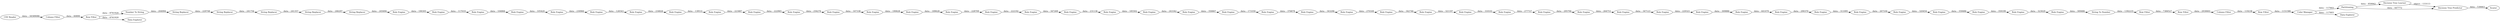 digraph {
	"-2056130516210161562_81" [label="Decision Tree Learner"]
	"-2056130516210161562_12" [label="Row Filter"]
	"-2056130516210161562_37" [label="Rule Engine"]
	"-2056130516210161562_72" [label="String To Number"]
	"-2056130516210161562_38" [label="Rule Engine"]
	"-2056130516210161562_19" [label="String Replacer"]
	"-2056130516210161562_28" [label="Rule Engine"]
	"-2056130516210161562_31" [label="Rule Engine"]
	"-2056130516210161562_34" [label="Rule Engine"]
	"-2056130516210161562_47" [label="Rule Engine"]
	"-2056130516210161562_50" [label="Rule Engine"]
	"-2056130516210161562_75" [label="Row Filter"]
	"-2056130516210161562_64" [label="Rule Engine"]
	"-2056130516210161562_41" [label="Rule Engine"]
	"-2056130516210161562_59" [label="Rule Engine"]
	"-2056130516210161562_45" [label="Rule Engine"]
	"-2056130516210161562_61" [label="Rule Engine"]
	"-2056130516210161562_57" [label="Rule Engine"]
	"-2056130516210161562_63" [label="Rule Engine"]
	"-2056130516210161562_16" [label="Number To String"]
	"-2056130516210161562_68" [label="Rule Engine"]
	"-2056130516210161562_51" [label="Rule Engine"]
	"-2056130516210161562_71" [label="Rule Engine"]
	"-2056130516210161562_17" [label="String Replacer"]
	"-2056130516210161562_83" [label=Scorer]
	"-2056130516210161562_52" [label="Rule Engine"]
	"-2056130516210161562_20" [label="String Replacer"]
	"-2056130516210161562_62" [label="Rule Engine"]
	"-2056130516210161562_27" [label="CSV Reader"]
	"-2056130516210161562_49" [label="Rule Engine"]
	"-2056130516210161562_36" [label="Rule Engine"]
	"-2056130516210161562_53" [label="Rule Engine"]
	"-2056130516210161562_30" [label="Rule Engine"]
	"-2056130516210161562_40" [label="Rule Engine"]
	"-2056130516210161562_66" [label="Rule Engine"]
	"-2056130516210161562_65" [label="Rule Engine"]
	"-2056130516210161562_69" [label="Rule Engine"]
	"-2056130516210161562_23" [label="Color Manager"]
	"-2056130516210161562_43" [label="Rule Engine"]
	"-2056130516210161562_79" [label="Row Filter"]
	"-2056130516210161562_77" [label="Row Filter"]
	"-2056130516210161562_80" [label=Partitioning]
	"-2056130516210161562_15" [label="Data Explorer"]
	"-2056130516210161562_33" [label="Rule Engine"]
	"-2056130516210161562_48" [label="Rule Engine"]
	"-2056130516210161562_13" [label="Column Filter"]
	"-2056130516210161562_54" [label="Rule Engine"]
	"-2056130516210161562_58" [label="Rule Engine"]
	"-2056130516210161562_32" [label="Rule Engine"]
	"-2056130516210161562_44" [label="Rule Engine"]
	"-2056130516210161562_46" [label="Rule Engine"]
	"-2056130516210161562_78" [label="Column Filter"]
	"-2056130516210161562_73" [label="Data Explorer"]
	"-2056130516210161562_56" [label="Rule Engine"]
	"-2056130516210161562_21" [label="String Replacer"]
	"-2056130516210161562_67" [label="Rule Engine"]
	"-2056130516210161562_70" [label="Rule Engine"]
	"-2056130516210161562_82" [label="Decision Tree Predictor"]
	"-2056130516210161562_55" [label="Rule Engine"]
	"-2056130516210161562_42" [label="Rule Engine"]
	"-2056130516210161562_18" [label="String Replacer"]
	"-2056130516210161562_60" [label="Rule Engine"]
	"-2056130516210161562_35" [label="Rule Engine"]
	"-2056130516210161562_39" [label="Rule Engine"]
	"-2056130516210161562_17" -> "-2056130516210161562_18" [label="data: : 229748"]
	"-2056130516210161562_23" -> "-2056130516210161562_80" [label="data: : 117603"]
	"-2056130516210161562_67" -> "-2056130516210161562_68" [label="data: : 320454"]
	"-2056130516210161562_27" -> "-2056130516210161562_13" [label="data: : 34589086"]
	"-2056130516210161562_70" -> "-2056130516210161562_71" [label="data: : 323029"]
	"-2056130516210161562_12" -> "-2056130516210161562_16" [label="data: : 8761920"]
	"-2056130516210161562_20" -> "-2056130516210161562_21" [label="data: : 246297"]
	"-2056130516210161562_61" -> "-2056130516210161562_62" [label="data: : 229321"]
	"-2056130516210161562_72" -> "-2056130516210161562_75" [label="data: : 1392235"]
	"-2056130516210161562_65" -> "-2056130516210161562_66" [label="data: : 311095"]
	"-2056130516210161562_77" -> "-2056130516210161562_78" [label="data: : 2930601"]
	"-2056130516210161562_39" -> "-2056130516210161562_40" [label="data: : 256276"]
	"-2056130516210161562_30" -> "-2056130516210161562_31" [label="data: : 117019"]
	"-2056130516210161562_57" -> "-2056130516210161562_56" [label="data: : 310101"]
	"-2056130516210161562_23" -> "-2056130516210161562_73" [label="data: : 117603"]
	"-2056130516210161562_51" -> "-2056130516210161562_52" [label="data: : 376878"]
	"-2056130516210161562_59" -> "-2056130516210161562_60" [label="data: : 264753"]
	"-2056130516210161562_63" -> "-2056130516210161562_64" [label="data: : 441070"]
	"-2056130516210161562_81" -> "-2056130516210161562_82" [label="object: : 133113"]
	"-2056130516210161562_55" -> "-2056130516210161562_57" [label="data: : 321197"]
	"-2056130516210161562_16" -> "-2056130516210161562_17" [label="data: : 204994"]
	"-2056130516210161562_80" -> "-2056130516210161562_81" [label="data: : 859942"]
	"-2056130516210161562_48" -> "-2056130516210161562_50" [label="data: : 243342"]
	"-2056130516210161562_31" -> "-2056130516210161562_32" [label="data: : 104866"]
	"-2056130516210161562_58" -> "-2056130516210161562_59" [label="data: : 295794"]
	"-2056130516210161562_33" -> "-2056130516210161562_35" [label="data: : 126543"]
	"-2056130516210161562_75" -> "-2056130516210161562_77" [label="data: : 7384527"]
	"-2056130516210161562_46" -> "-2056130516210161562_47" [label="data: : 231136"]
	"-2056130516210161562_21" -> "-2056130516210161562_28" [label="data: : 245694"]
	"-2056130516210161562_12" -> "-2056130516210161562_15" [label="data: : 8761920"]
	"-2056130516210161562_43" -> "-2056130516210161562_44" [label="data: : 228709"]
	"-2056130516210161562_78" -> "-2056130516210161562_79" [label="data: : 119238"]
	"-2056130516210161562_38" -> "-2056130516210161562_39" [label="data: : 222965"]
	"-2056130516210161562_69" -> "-2056130516210161562_70" [label="data: : 359199"]
	"-2056130516210161562_44" -> "-2056130516210161562_45" [label="data: : 222192"]
	"-2056130516210161562_80" -> "-2056130516210161562_82" [label="data: : 447772"]
	"-2056130516210161562_52" -> "-2056130516210161562_53" [label="data: : 343296"]
	"-2056130516210161562_82" -> "-2056130516210161562_83" [label="data: : 538463"]
	"-2056130516210161562_49" -> "-2056130516210161562_51" [label="data: : 173359"]
	"-2056130516210161562_71" -> "-2056130516210161562_72" [label="data: : 309486"]
	"-2056130516210161562_36" -> "-2056130516210161562_37" [label="data: : 139531"]
	"-2056130516210161562_50" -> "-2056130516210161562_49" [label="data: : 350667"]
	"-2056130516210161562_64" -> "-2056130516210161562_65" [label="data: : 290370"]
	"-2056130516210161562_45" -> "-2056130516210161562_46" [label="data: : 347269"]
	"-2056130516210161562_37" -> "-2056130516210161562_38" [label="data: : 223487"]
	"-2056130516210161562_35" -> "-2056130516210161562_36" [label="data: : 234826"]
	"-2056130516210161562_56" -> "-2056130516210161562_58" [label="data: : 277727"]
	"-2056130516210161562_19" -> "-2056130516210161562_20" [label="data: : 241357"]
	"-2056130516210161562_53" -> "-2056130516210161562_54" [label="data: : 270169"]
	"-2056130516210161562_54" -> "-2056130516210161562_55" [label="data: : 342746"]
	"-2056130516210161562_34" -> "-2056130516210161562_33" [label="data: : 230960"]
	"-2056130516210161562_32" -> "-2056130516210161562_34" [label="data: : 105420"]
	"-2056130516210161562_66" -> "-2056130516210161562_67" [label="data: : 267104"]
	"-2056130516210161562_28" -> "-2056130516210161562_30" [label="data: : 190305"]
	"-2056130516210161562_68" -> "-2056130516210161562_69" [label="data: : 359486"]
	"-2056130516210161562_13" -> "-2056130516210161562_12" [label="data: : 60890"]
	"-2056130516210161562_47" -> "-2056130516210161562_48" [label="data: : 185502"]
	"-2056130516210161562_62" -> "-2056130516210161562_63" [label="data: : 309886"]
	"-2056130516210161562_60" -> "-2056130516210161562_61" [label="data: : 347123"]
	"-2056130516210161562_79" -> "-2056130516210161562_23" [label="data: : 1151586"]
	"-2056130516210161562_41" -> "-2056130516210161562_43" [label="data: : 189628"]
	"-2056130516210161562_42" -> "-2056130516210161562_41" [label="data: : 190628"]
	"-2056130516210161562_18" -> "-2056130516210161562_19" [label="data: : 241756"]
	"-2056130516210161562_40" -> "-2056130516210161562_42" [label="data: : 167338"]
	rankdir=LR
}
